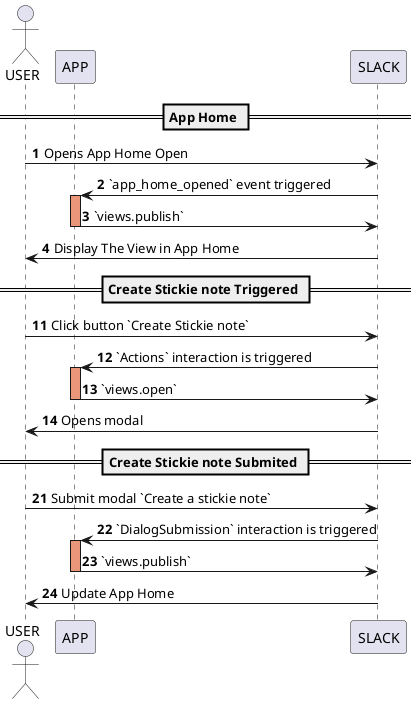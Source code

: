 @startuml
actor USER as U 
participant APP as A
participant SLACK as S

== App Home ==
autonumber

U -> S: Opens App Home Open
S -> A ++ #DarkSalmon: `app_home_opened` event triggered
A -> S --: `views.publish`
S -> U: Display The View in App Home

== Create Stickie note Triggered ==
autonumber 11

U -> S: Click button `Create Stickie note`
S -> A ++ #DarkSalmon: `Actions` interaction is triggered
A -> S --: `views.open`
S -> U: Opens modal

== Create Stickie note Submited ==
autonumber 21

U -> S: Submit modal `Create a stickie note`
S -> A ++ #DarkSalmon: `DialogSubmission` interaction is triggered
A -> S --: `views.publish`
S -> U: Update App Home

@enduml